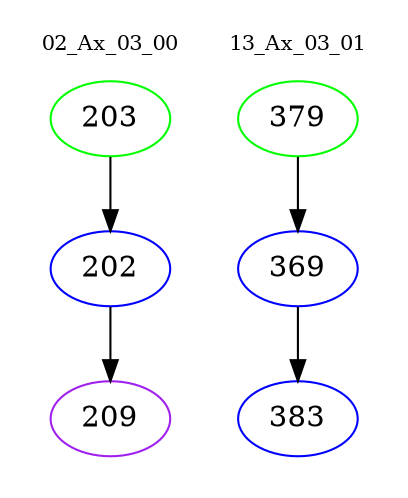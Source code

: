 digraph{
subgraph cluster_0 {
color = white
label = "02_Ax_03_00";
fontsize=10;
T0_203 [label="203", color="green"]
T0_203 -> T0_202 [color="black"]
T0_202 [label="202", color="blue"]
T0_202 -> T0_209 [color="black"]
T0_209 [label="209", color="purple"]
}
subgraph cluster_1 {
color = white
label = "13_Ax_03_01";
fontsize=10;
T1_379 [label="379", color="green"]
T1_379 -> T1_369 [color="black"]
T1_369 [label="369", color="blue"]
T1_369 -> T1_383 [color="black"]
T1_383 [label="383", color="blue"]
}
}
